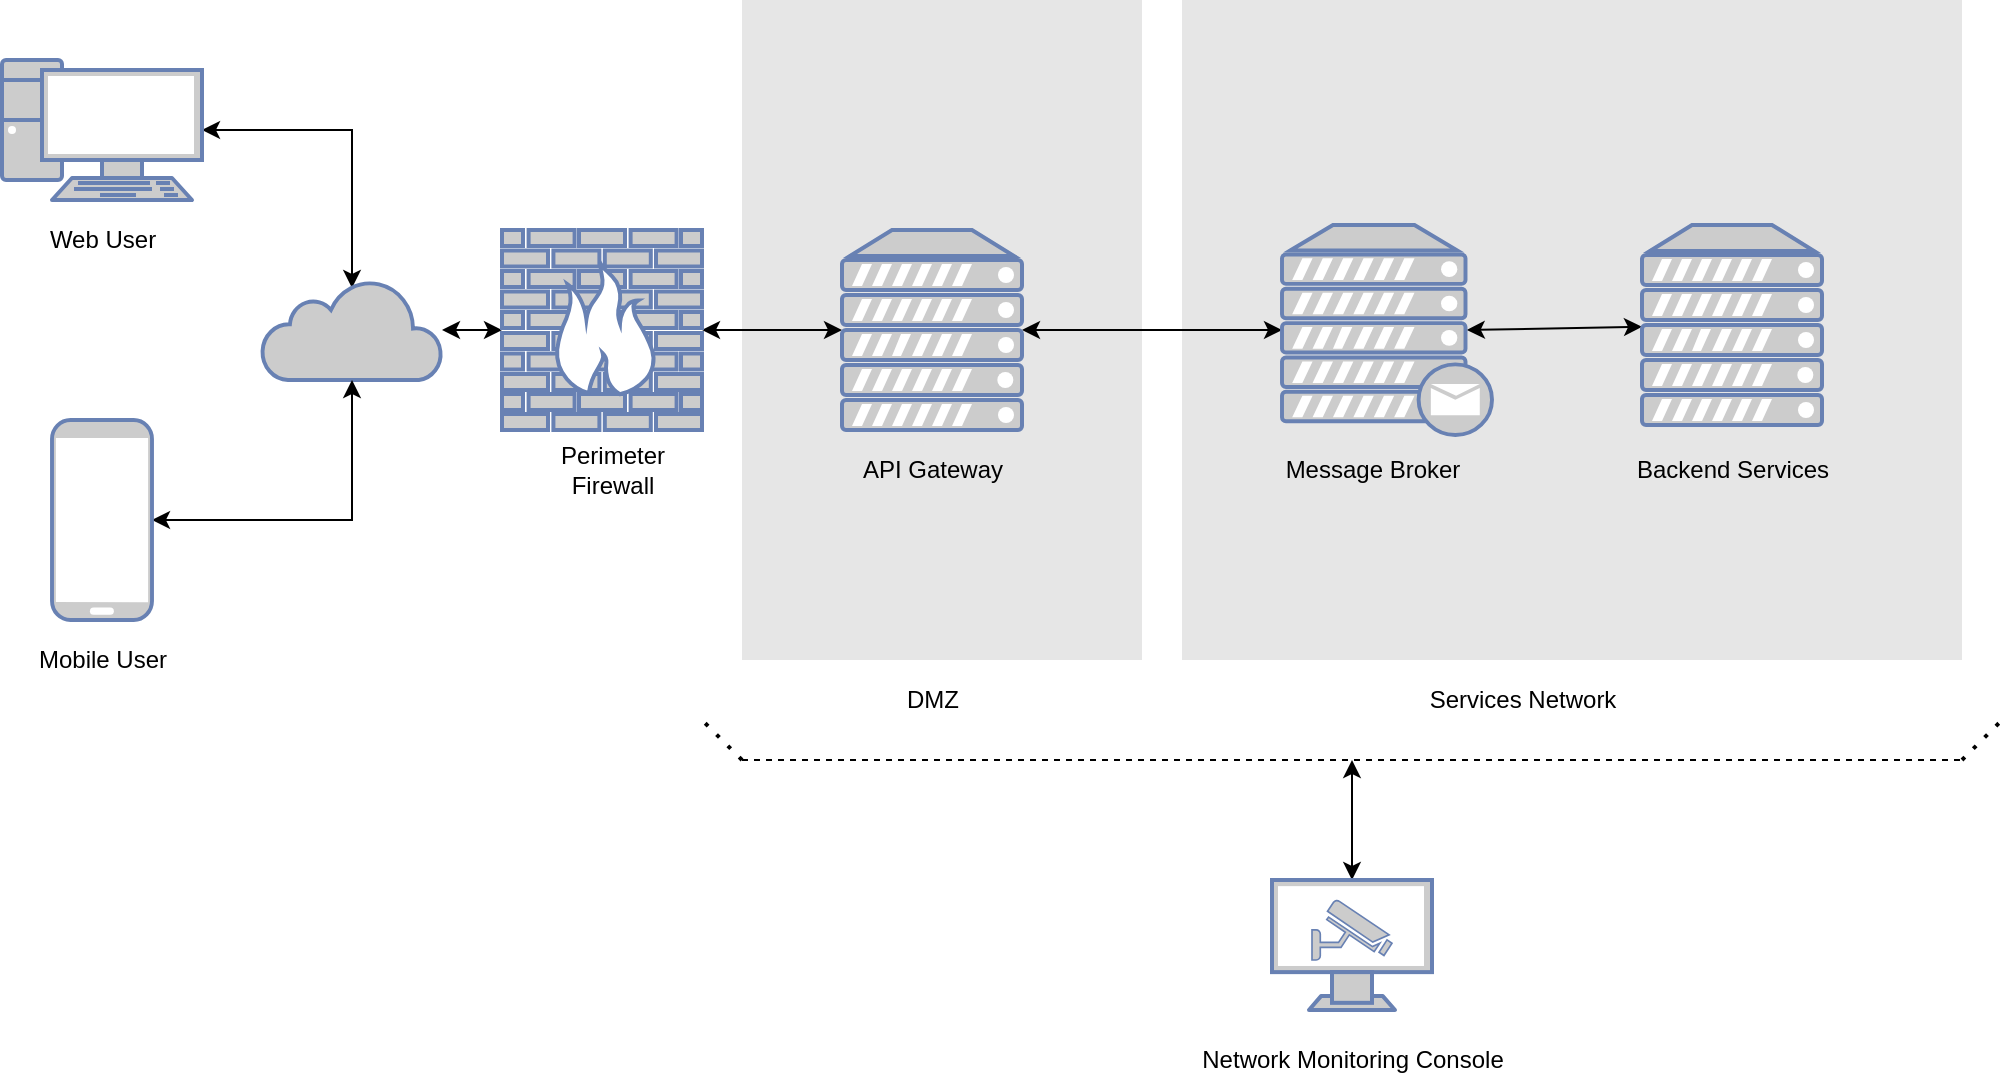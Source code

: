 <mxfile version="13.6.2" type="device"><diagram id="3L5Yk-ZVc7JkPvH3YskE" name="Page-1"><mxGraphModel dx="1102" dy="652" grid="1" gridSize="10" guides="1" tooltips="1" connect="1" arrows="1" fold="1" page="1" pageScale="1" pageWidth="4681" pageHeight="3300" math="0" shadow="0"><root><mxCell id="0"/><mxCell id="1" parent="0"/><mxCell id="KuJdLgctU8TO8JtCWP_--25" value="" style="rounded=0;whiteSpace=wrap;html=1;strokeColor=none;fillColor=#E6E6E6;" parent="1" vertex="1"><mxGeometry x="670" y="140" width="390" height="330" as="geometry"/></mxCell><mxCell id="KuJdLgctU8TO8JtCWP_--5" style="edgeStyle=orthogonalEdgeStyle;rounded=0;orthogonalLoop=1;jettySize=auto;html=1;entryX=0.5;entryY=0.08;entryDx=0;entryDy=0;entryPerimeter=0;startArrow=classic;startFill=1;" parent="1" source="KuJdLgctU8TO8JtCWP_--2" target="KuJdLgctU8TO8JtCWP_--3" edge="1"><mxGeometry relative="1" as="geometry"/></mxCell><mxCell id="KuJdLgctU8TO8JtCWP_--2" value="" style="fontColor=#0066CC;verticalAlign=top;verticalLabelPosition=bottom;labelPosition=center;align=center;html=1;outlineConnect=0;fillColor=#CCCCCC;strokeColor=#6881B3;gradientColor=none;gradientDirection=north;strokeWidth=2;shape=mxgraph.networks.pc;" parent="1" vertex="1"><mxGeometry x="80" y="170" width="100" height="70" as="geometry"/></mxCell><mxCell id="KuJdLgctU8TO8JtCWP_--10" style="edgeStyle=orthogonalEdgeStyle;rounded=0;orthogonalLoop=1;jettySize=auto;html=1;startArrow=classic;startFill=1;" parent="1" source="KuJdLgctU8TO8JtCWP_--3" target="KuJdLgctU8TO8JtCWP_--8" edge="1"><mxGeometry relative="1" as="geometry"/></mxCell><mxCell id="KuJdLgctU8TO8JtCWP_--3" value="" style="html=1;outlineConnect=0;fillColor=#CCCCCC;strokeColor=#6881B3;gradientColor=none;gradientDirection=north;strokeWidth=2;shape=mxgraph.networks.cloud;fontColor=#ffffff;" parent="1" vertex="1"><mxGeometry x="210" y="280" width="90" height="50" as="geometry"/></mxCell><mxCell id="KuJdLgctU8TO8JtCWP_--6" style="edgeStyle=orthogonalEdgeStyle;rounded=0;orthogonalLoop=1;jettySize=auto;html=1;entryX=0.5;entryY=1;entryDx=0;entryDy=0;entryPerimeter=0;startArrow=classic;startFill=1;" parent="1" source="KuJdLgctU8TO8JtCWP_--4" target="KuJdLgctU8TO8JtCWP_--3" edge="1"><mxGeometry relative="1" as="geometry"/></mxCell><mxCell id="KuJdLgctU8TO8JtCWP_--4" value="" style="fontColor=#0066CC;verticalAlign=top;verticalLabelPosition=bottom;labelPosition=center;align=center;html=1;outlineConnect=0;fillColor=#CCCCCC;strokeColor=#6881B3;gradientColor=none;gradientDirection=north;strokeWidth=2;shape=mxgraph.networks.mobile;" parent="1" vertex="1"><mxGeometry x="105" y="350" width="50" height="100" as="geometry"/></mxCell><mxCell id="KuJdLgctU8TO8JtCWP_--7" value="" style="rounded=0;whiteSpace=wrap;html=1;strokeColor=none;fillColor=#E6E6E6;" parent="1" vertex="1"><mxGeometry x="450" y="140" width="200" height="330" as="geometry"/></mxCell><mxCell id="KuJdLgctU8TO8JtCWP_--12" style="edgeStyle=orthogonalEdgeStyle;rounded=0;orthogonalLoop=1;jettySize=auto;html=1;entryX=0;entryY=0.5;entryDx=0;entryDy=0;entryPerimeter=0;startArrow=classic;startFill=1;" parent="1" source="KuJdLgctU8TO8JtCWP_--8" target="KuJdLgctU8TO8JtCWP_--11" edge="1"><mxGeometry relative="1" as="geometry"/></mxCell><mxCell id="KuJdLgctU8TO8JtCWP_--8" value="" style="fontColor=#0066CC;verticalAlign=top;verticalLabelPosition=bottom;labelPosition=center;align=center;html=1;outlineConnect=0;fillColor=#CCCCCC;strokeColor=#6881B3;gradientColor=none;gradientDirection=north;strokeWidth=2;shape=mxgraph.networks.firewall;" parent="1" vertex="1"><mxGeometry x="330" y="255" width="100" height="100" as="geometry"/></mxCell><mxCell id="KuJdLgctU8TO8JtCWP_--13" style="edgeStyle=orthogonalEdgeStyle;rounded=0;orthogonalLoop=1;jettySize=auto;html=1;entryX=0;entryY=0.5;entryDx=0;entryDy=0;entryPerimeter=0;endArrow=classic;endFill=1;startArrow=classic;startFill=1;" parent="1" source="KuJdLgctU8TO8JtCWP_--11" target="KuJdLgctU8TO8JtCWP_--27" edge="1"><mxGeometry relative="1" as="geometry"><mxPoint x="630" y="305" as="targetPoint"/></mxGeometry></mxCell><mxCell id="KuJdLgctU8TO8JtCWP_--11" value="" style="fontColor=#0066CC;verticalAlign=top;verticalLabelPosition=bottom;labelPosition=center;align=center;html=1;outlineConnect=0;fillColor=#CCCCCC;strokeColor=#6881B3;gradientColor=none;gradientDirection=north;strokeWidth=2;shape=mxgraph.networks.server;" parent="1" vertex="1"><mxGeometry x="500" y="255" width="90" height="100" as="geometry"/></mxCell><mxCell id="KuJdLgctU8TO8JtCWP_--14" value="DMZ" style="text;html=1;align=center;verticalAlign=middle;resizable=0;points=[];autosize=1;" parent="1" vertex="1"><mxGeometry x="525" y="480" width="40" height="20" as="geometry"/></mxCell><mxCell id="KuJdLgctU8TO8JtCWP_--15" value="API Gateway" style="text;html=1;align=center;verticalAlign=middle;resizable=0;points=[];autosize=1;" parent="1" vertex="1"><mxGeometry x="500" y="365" width="90" height="20" as="geometry"/></mxCell><mxCell id="KuJdLgctU8TO8JtCWP_--16" value="Perimeter&lt;br&gt;Firewall" style="text;html=1;align=center;verticalAlign=middle;resizable=0;points=[];autosize=1;" parent="1" vertex="1"><mxGeometry x="350" y="360" width="70" height="30" as="geometry"/></mxCell><mxCell id="KuJdLgctU8TO8JtCWP_--18" value="Mobile User" style="text;html=1;align=center;verticalAlign=middle;resizable=0;points=[];autosize=1;" parent="1" vertex="1"><mxGeometry x="90" y="460" width="80" height="20" as="geometry"/></mxCell><mxCell id="KuJdLgctU8TO8JtCWP_--19" value="Web User" style="text;html=1;align=center;verticalAlign=middle;resizable=0;points=[];autosize=1;" parent="1" vertex="1"><mxGeometry x="95" y="250" width="70" height="20" as="geometry"/></mxCell><mxCell id="KuJdLgctU8TO8JtCWP_--30" style="rounded=0;orthogonalLoop=1;jettySize=auto;html=1;startArrow=classic;startFill=1;endArrow=classic;endFill=1;entryX=0.88;entryY=0.5;entryDx=0;entryDy=0;entryPerimeter=0;" parent="1" source="KuJdLgctU8TO8JtCWP_--20" target="KuJdLgctU8TO8JtCWP_--27" edge="1"><mxGeometry relative="1" as="geometry"/></mxCell><mxCell id="KuJdLgctU8TO8JtCWP_--20" value="" style="fontColor=#0066CC;verticalAlign=top;verticalLabelPosition=bottom;labelPosition=center;align=center;html=1;outlineConnect=0;fillColor=#CCCCCC;strokeColor=#6881B3;gradientColor=none;gradientDirection=north;strokeWidth=2;shape=mxgraph.networks.server;" parent="1" vertex="1"><mxGeometry x="900" y="252.5" width="90" height="100" as="geometry"/></mxCell><mxCell id="KuJdLgctU8TO8JtCWP_--21" value="Backend Services" style="text;html=1;align=center;verticalAlign=middle;resizable=0;points=[];autosize=1;" parent="1" vertex="1"><mxGeometry x="890" y="365" width="110" height="20" as="geometry"/></mxCell><mxCell id="KuJdLgctU8TO8JtCWP_--26" value="Services Network" style="text;html=1;align=center;verticalAlign=middle;resizable=0;points=[];autosize=1;" parent="1" vertex="1"><mxGeometry x="785" y="480" width="110" height="20" as="geometry"/></mxCell><mxCell id="KuJdLgctU8TO8JtCWP_--27" value="" style="fontColor=#0066CC;verticalAlign=top;verticalLabelPosition=bottom;labelPosition=center;align=center;html=1;outlineConnect=0;fillColor=#CCCCCC;strokeColor=#6881B3;gradientColor=none;gradientDirection=north;strokeWidth=2;shape=mxgraph.networks.mail_server;" parent="1" vertex="1"><mxGeometry x="720" y="252.5" width="105" height="105" as="geometry"/></mxCell><mxCell id="KuJdLgctU8TO8JtCWP_--31" value="Message Broker" style="text;html=1;align=center;verticalAlign=middle;resizable=0;points=[];autosize=1;" parent="1" vertex="1"><mxGeometry x="715" y="365" width="100" height="20" as="geometry"/></mxCell><mxCell id="2sMwDwoovJ2hF7MvdjQL-5" style="edgeStyle=orthogonalEdgeStyle;rounded=0;orthogonalLoop=1;jettySize=auto;html=1;exitX=0.5;exitY=0;exitDx=0;exitDy=0;exitPerimeter=0;startArrow=classic;startFill=1;" edge="1" parent="1" source="2sMwDwoovJ2hF7MvdjQL-1"><mxGeometry relative="1" as="geometry"><mxPoint x="755" y="520" as="targetPoint"/></mxGeometry></mxCell><mxCell id="2sMwDwoovJ2hF7MvdjQL-1" value="" style="fontColor=#0066CC;verticalAlign=top;verticalLabelPosition=bottom;labelPosition=center;align=center;html=1;outlineConnect=0;fillColor=#CCCCCC;strokeColor=#6881B3;gradientColor=none;gradientDirection=north;strokeWidth=2;shape=mxgraph.networks.monitor;" vertex="1" parent="1"><mxGeometry x="715" y="580" width="80" height="65" as="geometry"/></mxCell><mxCell id="2sMwDwoovJ2hF7MvdjQL-2" value="" style="fontColor=#0066CC;verticalAlign=top;verticalLabelPosition=bottom;labelPosition=center;align=center;html=1;outlineConnect=0;fillColor=#CCCCCC;strokeColor=#6881B3;gradientColor=none;gradientDirection=north;strokeWidth=2;shape=mxgraph.networks.security_camera;" vertex="1" parent="1"><mxGeometry x="735" y="590" width="40" height="30" as="geometry"/></mxCell><mxCell id="2sMwDwoovJ2hF7MvdjQL-3" value="Network Monitoring Console" style="text;html=1;align=center;verticalAlign=middle;resizable=0;points=[];autosize=1;" vertex="1" parent="1"><mxGeometry x="670" y="660" width="170" height="20" as="geometry"/></mxCell><mxCell id="2sMwDwoovJ2hF7MvdjQL-4" value="" style="endArrow=none;dashed=1;html=1;" edge="1" parent="1"><mxGeometry width="50" height="50" relative="1" as="geometry"><mxPoint x="450" y="520" as="sourcePoint"/><mxPoint x="1060" y="520" as="targetPoint"/></mxGeometry></mxCell><mxCell id="2sMwDwoovJ2hF7MvdjQL-6" value="" style="endArrow=none;dashed=1;html=1;dashPattern=1 3;strokeWidth=2;" edge="1" parent="1"><mxGeometry width="50" height="50" relative="1" as="geometry"><mxPoint x="450" y="520" as="sourcePoint"/><mxPoint x="430" y="500" as="targetPoint"/></mxGeometry></mxCell><mxCell id="2sMwDwoovJ2hF7MvdjQL-8" value="" style="endArrow=none;dashed=1;html=1;dashPattern=1 3;strokeWidth=2;" edge="1" parent="1"><mxGeometry width="50" height="50" relative="1" as="geometry"><mxPoint x="1060" y="520" as="sourcePoint"/><mxPoint x="1080" y="500" as="targetPoint"/></mxGeometry></mxCell></root></mxGraphModel></diagram></mxfile>
